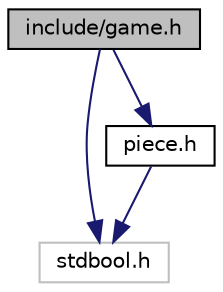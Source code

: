 digraph "include/game.h"
{
  edge [fontname="Helvetica",fontsize="10",labelfontname="Helvetica",labelfontsize="10"];
  node [fontname="Helvetica",fontsize="10",shape=record];
  Node1 [label="include/game.h",height=0.2,width=0.4,color="black", fillcolor="grey75", style="filled", fontcolor="black"];
  Node1 -> Node2 [color="midnightblue",fontsize="10",style="solid",fontname="Helvetica"];
  Node2 [label="stdbool.h",height=0.2,width=0.4,color="grey75", fillcolor="white", style="filled"];
  Node1 -> Node3 [color="midnightblue",fontsize="10",style="solid",fontname="Helvetica"];
  Node3 [label="piece.h",height=0.2,width=0.4,color="black", fillcolor="white", style="filled",URL="$piece_8h.html",tooltip="A piece represents a vehicle placed on the board of the game rush-hour. "];
  Node3 -> Node2 [color="midnightblue",fontsize="10",style="solid",fontname="Helvetica"];
}
